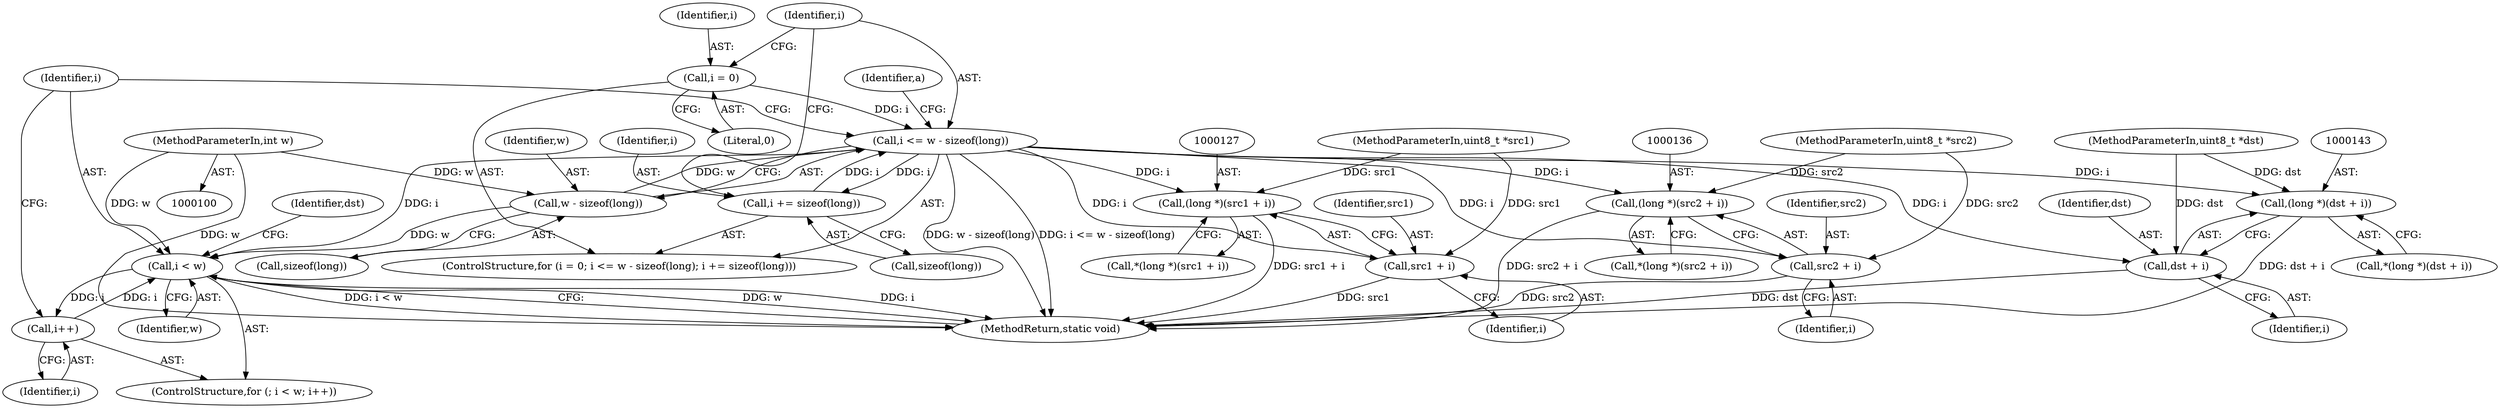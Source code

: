 digraph "1_FFmpeg_86736f59d6a527d8bc807d09b93f971c0fe0bb07@API" {
"1000111" [label="(Call,i <= w - sizeof(long))"];
"1000117" [label="(Call,i += sizeof(long))"];
"1000111" [label="(Call,i <= w - sizeof(long))"];
"1000108" [label="(Call,i = 0)"];
"1000113" [label="(Call,w - sizeof(long))"];
"1000104" [label="(MethodParameterIn,int w)"];
"1000126" [label="(Call,(long *)(src1 + i))"];
"1000128" [label="(Call,src1 + i)"];
"1000135" [label="(Call,(long *)(src2 + i))"];
"1000137" [label="(Call,src2 + i)"];
"1000142" [label="(Call,(long *)(dst + i))"];
"1000144" [label="(Call,dst + i)"];
"1000161" [label="(Call,i < w)"];
"1000164" [label="(Call,i++)"];
"1000163" [label="(Identifier,w)"];
"1000113" [label="(Call,w - sizeof(long))"];
"1000115" [label="(Call,sizeof(long))"];
"1000126" [label="(Call,(long *)(src1 + i))"];
"1000146" [label="(Identifier,i)"];
"1000108" [label="(Call,i = 0)"];
"1000177" [label="(MethodReturn,static void)"];
"1000144" [label="(Call,dst + i)"];
"1000142" [label="(Call,(long *)(dst + i))"];
"1000118" [label="(Identifier,i)"];
"1000138" [label="(Identifier,src2)"];
"1000141" [label="(Call,*(long *)(dst + i))"];
"1000130" [label="(Identifier,i)"];
"1000162" [label="(Identifier,i)"];
"1000104" [label="(MethodParameterIn,int w)"];
"1000102" [label="(MethodParameterIn,uint8_t *src1)"];
"1000111" [label="(Call,i <= w - sizeof(long))"];
"1000110" [label="(Literal,0)"];
"1000134" [label="(Call,*(long *)(src2 + i))"];
"1000165" [label="(Identifier,i)"];
"1000135" [label="(Call,(long *)(src2 + i))"];
"1000137" [label="(Call,src2 + i)"];
"1000168" [label="(Identifier,dst)"];
"1000125" [label="(Call,*(long *)(src1 + i))"];
"1000107" [label="(ControlStructure,for (i = 0; i <= w - sizeof(long); i += sizeof(long)))"];
"1000114" [label="(Identifier,w)"];
"1000103" [label="(MethodParameterIn,uint8_t *src2)"];
"1000161" [label="(Call,i < w)"];
"1000117" [label="(Call,i += sizeof(long))"];
"1000164" [label="(Call,i++)"];
"1000139" [label="(Identifier,i)"];
"1000129" [label="(Identifier,src1)"];
"1000119" [label="(Call,sizeof(long))"];
"1000145" [label="(Identifier,dst)"];
"1000109" [label="(Identifier,i)"];
"1000101" [label="(MethodParameterIn,uint8_t *dst)"];
"1000128" [label="(Call,src1 + i)"];
"1000160" [label="(ControlStructure,for (; i < w; i++))"];
"1000112" [label="(Identifier,i)"];
"1000124" [label="(Identifier,a)"];
"1000111" -> "1000107"  [label="AST: "];
"1000111" -> "1000113"  [label="CFG: "];
"1000112" -> "1000111"  [label="AST: "];
"1000113" -> "1000111"  [label="AST: "];
"1000124" -> "1000111"  [label="CFG: "];
"1000162" -> "1000111"  [label="CFG: "];
"1000111" -> "1000177"  [label="DDG: w - sizeof(long)"];
"1000111" -> "1000177"  [label="DDG: i <= w - sizeof(long)"];
"1000117" -> "1000111"  [label="DDG: i"];
"1000108" -> "1000111"  [label="DDG: i"];
"1000113" -> "1000111"  [label="DDG: w"];
"1000111" -> "1000117"  [label="DDG: i"];
"1000111" -> "1000126"  [label="DDG: i"];
"1000111" -> "1000128"  [label="DDG: i"];
"1000111" -> "1000135"  [label="DDG: i"];
"1000111" -> "1000137"  [label="DDG: i"];
"1000111" -> "1000142"  [label="DDG: i"];
"1000111" -> "1000144"  [label="DDG: i"];
"1000111" -> "1000161"  [label="DDG: i"];
"1000117" -> "1000107"  [label="AST: "];
"1000117" -> "1000119"  [label="CFG: "];
"1000118" -> "1000117"  [label="AST: "];
"1000119" -> "1000117"  [label="AST: "];
"1000112" -> "1000117"  [label="CFG: "];
"1000108" -> "1000107"  [label="AST: "];
"1000108" -> "1000110"  [label="CFG: "];
"1000109" -> "1000108"  [label="AST: "];
"1000110" -> "1000108"  [label="AST: "];
"1000112" -> "1000108"  [label="CFG: "];
"1000113" -> "1000115"  [label="CFG: "];
"1000114" -> "1000113"  [label="AST: "];
"1000115" -> "1000113"  [label="AST: "];
"1000104" -> "1000113"  [label="DDG: w"];
"1000113" -> "1000161"  [label="DDG: w"];
"1000104" -> "1000100"  [label="AST: "];
"1000104" -> "1000177"  [label="DDG: w"];
"1000104" -> "1000161"  [label="DDG: w"];
"1000126" -> "1000125"  [label="AST: "];
"1000126" -> "1000128"  [label="CFG: "];
"1000127" -> "1000126"  [label="AST: "];
"1000128" -> "1000126"  [label="AST: "];
"1000125" -> "1000126"  [label="CFG: "];
"1000126" -> "1000177"  [label="DDG: src1 + i"];
"1000102" -> "1000126"  [label="DDG: src1"];
"1000128" -> "1000130"  [label="CFG: "];
"1000129" -> "1000128"  [label="AST: "];
"1000130" -> "1000128"  [label="AST: "];
"1000128" -> "1000177"  [label="DDG: src1"];
"1000102" -> "1000128"  [label="DDG: src1"];
"1000135" -> "1000134"  [label="AST: "];
"1000135" -> "1000137"  [label="CFG: "];
"1000136" -> "1000135"  [label="AST: "];
"1000137" -> "1000135"  [label="AST: "];
"1000134" -> "1000135"  [label="CFG: "];
"1000135" -> "1000177"  [label="DDG: src2 + i"];
"1000103" -> "1000135"  [label="DDG: src2"];
"1000137" -> "1000139"  [label="CFG: "];
"1000138" -> "1000137"  [label="AST: "];
"1000139" -> "1000137"  [label="AST: "];
"1000137" -> "1000177"  [label="DDG: src2"];
"1000103" -> "1000137"  [label="DDG: src2"];
"1000142" -> "1000141"  [label="AST: "];
"1000142" -> "1000144"  [label="CFG: "];
"1000143" -> "1000142"  [label="AST: "];
"1000144" -> "1000142"  [label="AST: "];
"1000141" -> "1000142"  [label="CFG: "];
"1000142" -> "1000177"  [label="DDG: dst + i"];
"1000101" -> "1000142"  [label="DDG: dst"];
"1000144" -> "1000146"  [label="CFG: "];
"1000145" -> "1000144"  [label="AST: "];
"1000146" -> "1000144"  [label="AST: "];
"1000144" -> "1000177"  [label="DDG: dst"];
"1000101" -> "1000144"  [label="DDG: dst"];
"1000161" -> "1000160"  [label="AST: "];
"1000161" -> "1000163"  [label="CFG: "];
"1000162" -> "1000161"  [label="AST: "];
"1000163" -> "1000161"  [label="AST: "];
"1000168" -> "1000161"  [label="CFG: "];
"1000177" -> "1000161"  [label="CFG: "];
"1000161" -> "1000177"  [label="DDG: w"];
"1000161" -> "1000177"  [label="DDG: i"];
"1000161" -> "1000177"  [label="DDG: i < w"];
"1000164" -> "1000161"  [label="DDG: i"];
"1000161" -> "1000164"  [label="DDG: i"];
"1000164" -> "1000160"  [label="AST: "];
"1000164" -> "1000165"  [label="CFG: "];
"1000165" -> "1000164"  [label="AST: "];
"1000162" -> "1000164"  [label="CFG: "];
}
